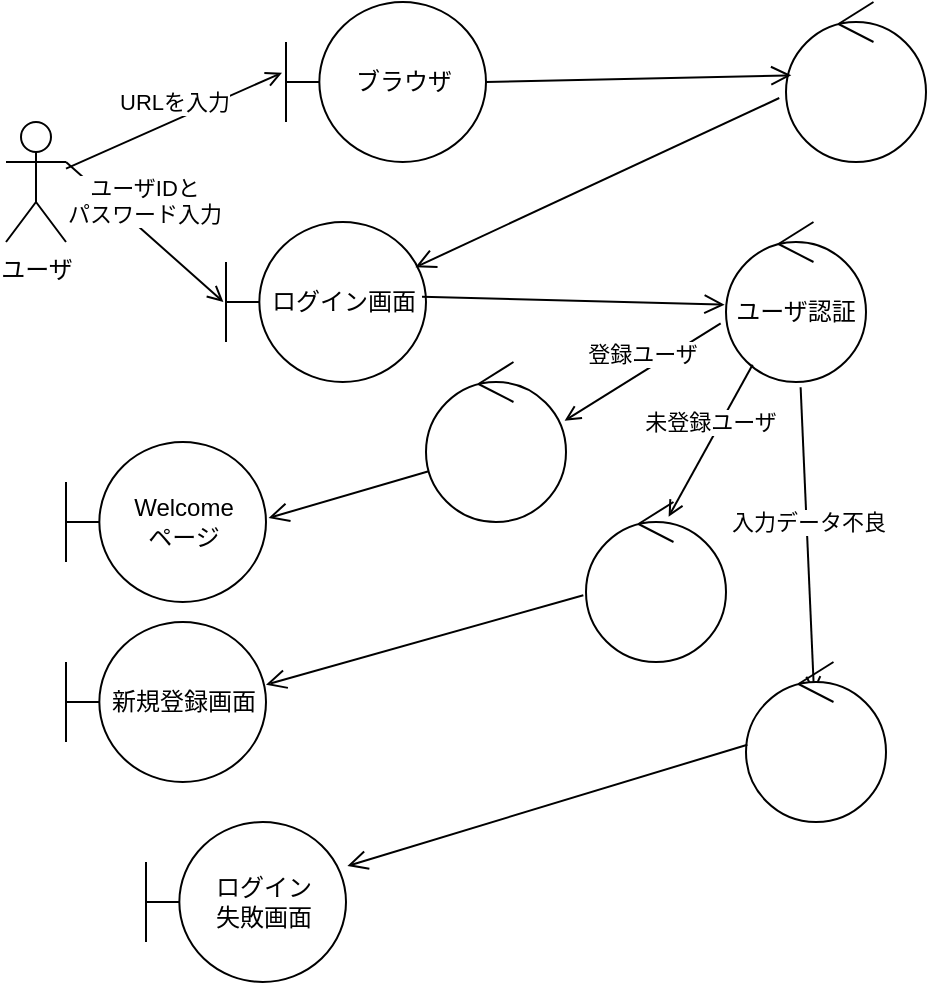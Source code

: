 <mxfile>
    <diagram id="dRtx_zkjnaV4VYiATWbP" name="ページ1">
        <mxGraphModel dx="576" dy="419" grid="1" gridSize="10" guides="1" tooltips="1" connect="1" arrows="1" fold="1" page="1" pageScale="1" pageWidth="827" pageHeight="1169" math="0" shadow="0">
            <root>
                <mxCell id="0"/>
                <mxCell id="1" parent="0"/>
                <mxCell id="2" value="ユーザ" style="shape=umlActor;verticalLabelPosition=bottom;verticalAlign=top;html=1;outlineConnect=0;" vertex="1" parent="1">
                    <mxGeometry x="100" y="130" width="30" height="60" as="geometry"/>
                </mxCell>
                <mxCell id="5" value="ブラウザ" style="shape=umlBoundary;whiteSpace=wrap;html=1;" vertex="1" parent="1">
                    <mxGeometry x="240" y="70" width="100" height="80" as="geometry"/>
                </mxCell>
                <mxCell id="6" value="URLを入力" style="html=1;verticalAlign=bottom;endArrow=open;curved=0;rounded=0;entryX=-0.02;entryY=0.442;entryDx=0;entryDy=0;entryPerimeter=0;endFill=0;" edge="1" parent="1" source="2" target="5">
                    <mxGeometry width="80" relative="1" as="geometry">
                        <mxPoint x="260" y="220" as="sourcePoint"/>
                        <mxPoint x="340" y="220" as="targetPoint"/>
                    </mxGeometry>
                </mxCell>
                <mxCell id="7" value="" style="ellipse;shape=umlControl;whiteSpace=wrap;html=1;" vertex="1" parent="1">
                    <mxGeometry x="490" y="70" width="70" height="80" as="geometry"/>
                </mxCell>
                <mxCell id="8" value="ユーザIDと&lt;div&gt;パスワード入力&lt;/div&gt;" style="html=1;verticalAlign=bottom;endArrow=open;curved=0;rounded=0;endFill=0;exitX=1;exitY=0.333;exitDx=0;exitDy=0;exitPerimeter=0;entryX=-0.013;entryY=0.5;entryDx=0;entryDy=0;entryPerimeter=0;" edge="1" parent="1" source="2" target="9">
                    <mxGeometry width="80" relative="1" as="geometry">
                        <mxPoint x="210" y="220" as="sourcePoint"/>
                        <mxPoint x="230" y="230" as="targetPoint"/>
                    </mxGeometry>
                </mxCell>
                <mxCell id="9" value="ログイン画面" style="shape=umlBoundary;whiteSpace=wrap;html=1;" vertex="1" parent="1">
                    <mxGeometry x="210" y="180" width="100" height="80" as="geometry"/>
                </mxCell>
                <mxCell id="10" value="" style="endArrow=open;startArrow=none;endFill=0;startFill=0;endSize=8;html=1;verticalAlign=bottom;labelBackgroundColor=none;strokeWidth=1;entryX=0.038;entryY=0.458;entryDx=0;entryDy=0;entryPerimeter=0;exitX=1;exitY=0.5;exitDx=0;exitDy=0;exitPerimeter=0;" edge="1" parent="1" source="5" target="7">
                    <mxGeometry width="160" relative="1" as="geometry">
                        <mxPoint x="190" y="220" as="sourcePoint"/>
                        <mxPoint x="350" y="220" as="targetPoint"/>
                    </mxGeometry>
                </mxCell>
                <mxCell id="12" value="" style="endArrow=open;startArrow=none;endFill=0;startFill=0;endSize=8;html=1;verticalAlign=bottom;labelBackgroundColor=none;strokeWidth=1;entryX=0.947;entryY=0.283;entryDx=0;entryDy=0;entryPerimeter=0;exitX=-0.048;exitY=0.6;exitDx=0;exitDy=0;exitPerimeter=0;" edge="1" parent="1" source="7" target="9">
                    <mxGeometry width="160" relative="1" as="geometry">
                        <mxPoint x="350" y="280" as="sourcePoint"/>
                        <mxPoint x="473" y="297" as="targetPoint"/>
                    </mxGeometry>
                </mxCell>
                <mxCell id="13" value="" style="endArrow=open;startArrow=none;endFill=0;startFill=0;endSize=8;html=1;verticalAlign=bottom;labelBackgroundColor=none;strokeWidth=1;exitX=0.98;exitY=0.467;exitDx=0;exitDy=0;exitPerimeter=0;entryX=-0.01;entryY=0.517;entryDx=0;entryDy=0;entryPerimeter=0;" edge="1" parent="1" source="9" target="14">
                    <mxGeometry width="160" relative="1" as="geometry">
                        <mxPoint x="370" y="250" as="sourcePoint"/>
                        <mxPoint x="420" y="220" as="targetPoint"/>
                    </mxGeometry>
                </mxCell>
                <mxCell id="14" value="ユーザ認証" style="ellipse;shape=umlControl;whiteSpace=wrap;html=1;" vertex="1" parent="1">
                    <mxGeometry x="460" y="180" width="70" height="80" as="geometry"/>
                </mxCell>
                <mxCell id="16" value="登録ユーザ" style="html=1;verticalAlign=bottom;endArrow=open;curved=0;rounded=0;endFill=0;exitX=-0.038;exitY=0.633;exitDx=0;exitDy=0;exitPerimeter=0;entryX=0.99;entryY=0.367;entryDx=0;entryDy=0;entryPerimeter=0;" edge="1" parent="1" source="14" target="20">
                    <mxGeometry width="80" relative="1" as="geometry">
                        <mxPoint x="270" y="270" as="sourcePoint"/>
                        <mxPoint x="380" y="270" as="targetPoint"/>
                    </mxGeometry>
                </mxCell>
                <mxCell id="18" value="未登録ユーザ" style="html=1;verticalAlign=bottom;endArrow=open;curved=0;rounded=0;endFill=0;exitX=0.19;exitY=0.892;exitDx=0;exitDy=0;exitPerimeter=0;entryX=0.59;entryY=0.092;entryDx=0;entryDy=0;entryPerimeter=0;" edge="1" parent="1" source="14" target="21">
                    <mxGeometry width="80" relative="1" as="geometry">
                        <mxPoint x="480" y="290" as="sourcePoint"/>
                        <mxPoint x="420" y="300" as="targetPoint"/>
                    </mxGeometry>
                </mxCell>
                <mxCell id="19" value="入力データ不良" style="html=1;verticalAlign=bottom;endArrow=open;curved=0;rounded=0;endFill=0;exitX=0.533;exitY=1.033;exitDx=0;exitDy=0;exitPerimeter=0;entryX=0.486;entryY=0.192;entryDx=0;entryDy=0;entryPerimeter=0;" edge="1" parent="1" source="14" target="22">
                    <mxGeometry width="80" relative="1" as="geometry">
                        <mxPoint x="570" y="260" as="sourcePoint"/>
                        <mxPoint x="510" y="380" as="targetPoint"/>
                    </mxGeometry>
                </mxCell>
                <mxCell id="20" value="" style="ellipse;shape=umlControl;whiteSpace=wrap;html=1;" vertex="1" parent="1">
                    <mxGeometry x="310" y="250" width="70" height="80" as="geometry"/>
                </mxCell>
                <mxCell id="21" value="" style="ellipse;shape=umlControl;whiteSpace=wrap;html=1;" vertex="1" parent="1">
                    <mxGeometry x="390" y="320" width="70" height="80" as="geometry"/>
                </mxCell>
                <mxCell id="22" value="" style="ellipse;shape=umlControl;whiteSpace=wrap;html=1;" vertex="1" parent="1">
                    <mxGeometry x="470" y="400" width="70" height="80" as="geometry"/>
                </mxCell>
                <mxCell id="23" value="Welcome&lt;div&gt;ページ&lt;/div&gt;" style="shape=umlBoundary;whiteSpace=wrap;html=1;" vertex="1" parent="1">
                    <mxGeometry x="130" y="290" width="100" height="80" as="geometry"/>
                </mxCell>
                <mxCell id="24" value="新規登録画面" style="shape=umlBoundary;whiteSpace=wrap;html=1;" vertex="1" parent="1">
                    <mxGeometry x="130" y="380" width="100" height="80" as="geometry"/>
                </mxCell>
                <mxCell id="25" value="ログイン&lt;div&gt;失敗画面&lt;/div&gt;" style="shape=umlBoundary;whiteSpace=wrap;html=1;" vertex="1" parent="1">
                    <mxGeometry x="170" y="480" width="100" height="80" as="geometry"/>
                </mxCell>
                <mxCell id="26" value="" style="endArrow=open;startArrow=none;endFill=0;startFill=0;endSize=8;html=1;verticalAlign=bottom;labelBackgroundColor=none;strokeWidth=1;entryX=1.013;entryY=0.475;entryDx=0;entryDy=0;entryPerimeter=0;exitX=0.019;exitY=0.683;exitDx=0;exitDy=0;exitPerimeter=0;" edge="1" parent="1" source="20" target="23">
                    <mxGeometry width="160" relative="1" as="geometry">
                        <mxPoint x="650" y="210" as="sourcePoint"/>
                        <mxPoint x="468" y="295" as="targetPoint"/>
                    </mxGeometry>
                </mxCell>
                <mxCell id="27" value="" style="endArrow=open;startArrow=none;endFill=0;startFill=0;endSize=8;html=1;verticalAlign=bottom;labelBackgroundColor=none;strokeWidth=1;entryX=1;entryY=0.392;entryDx=0;entryDy=0;entryPerimeter=0;exitX=-0.019;exitY=0.583;exitDx=0;exitDy=0;exitPerimeter=0;" edge="1" parent="1" source="21" target="24">
                    <mxGeometry width="160" relative="1" as="geometry">
                        <mxPoint x="630" y="310" as="sourcePoint"/>
                        <mxPoint x="448" y="395" as="targetPoint"/>
                    </mxGeometry>
                </mxCell>
                <mxCell id="28" value="" style="endArrow=open;startArrow=none;endFill=0;startFill=0;endSize=8;html=1;verticalAlign=bottom;labelBackgroundColor=none;strokeWidth=1;entryX=1.007;entryY=0.275;entryDx=0;entryDy=0;entryPerimeter=0;exitX=0.01;exitY=0.517;exitDx=0;exitDy=0;exitPerimeter=0;" edge="1" parent="1" source="22" target="25">
                    <mxGeometry width="160" relative="1" as="geometry">
                        <mxPoint x="590" y="370" as="sourcePoint"/>
                        <mxPoint x="408" y="455" as="targetPoint"/>
                    </mxGeometry>
                </mxCell>
            </root>
        </mxGraphModel>
    </diagram>
</mxfile>